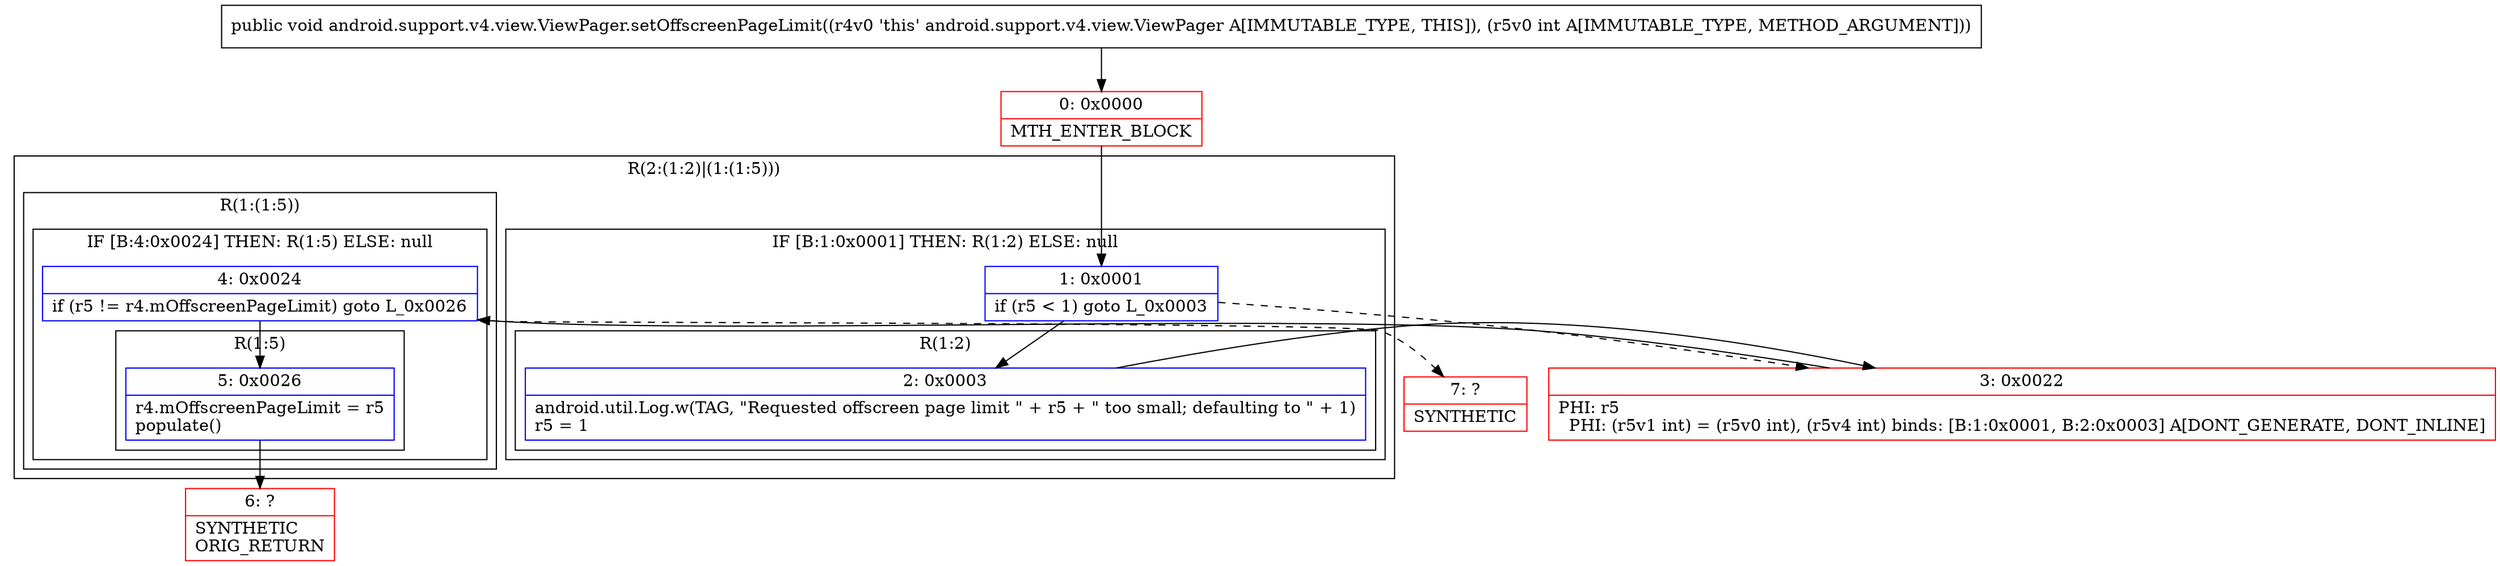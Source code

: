 digraph "CFG forandroid.support.v4.view.ViewPager.setOffscreenPageLimit(I)V" {
subgraph cluster_Region_1213690214 {
label = "R(2:(1:2)|(1:(1:5)))";
node [shape=record,color=blue];
subgraph cluster_IfRegion_1493814752 {
label = "IF [B:1:0x0001] THEN: R(1:2) ELSE: null";
node [shape=record,color=blue];
Node_1 [shape=record,label="{1\:\ 0x0001|if (r5 \< 1) goto L_0x0003\l}"];
subgraph cluster_Region_677736585 {
label = "R(1:2)";
node [shape=record,color=blue];
Node_2 [shape=record,label="{2\:\ 0x0003|android.util.Log.w(TAG, \"Requested offscreen page limit \" + r5 + \" too small; defaulting to \" + 1)\lr5 = 1\l}"];
}
}
subgraph cluster_Region_1539763390 {
label = "R(1:(1:5))";
node [shape=record,color=blue];
subgraph cluster_IfRegion_677997281 {
label = "IF [B:4:0x0024] THEN: R(1:5) ELSE: null";
node [shape=record,color=blue];
Node_4 [shape=record,label="{4\:\ 0x0024|if (r5 != r4.mOffscreenPageLimit) goto L_0x0026\l}"];
subgraph cluster_Region_1066980545 {
label = "R(1:5)";
node [shape=record,color=blue];
Node_5 [shape=record,label="{5\:\ 0x0026|r4.mOffscreenPageLimit = r5\lpopulate()\l}"];
}
}
}
}
Node_0 [shape=record,color=red,label="{0\:\ 0x0000|MTH_ENTER_BLOCK\l}"];
Node_3 [shape=record,color=red,label="{3\:\ 0x0022|PHI: r5 \l  PHI: (r5v1 int) = (r5v0 int), (r5v4 int) binds: [B:1:0x0001, B:2:0x0003] A[DONT_GENERATE, DONT_INLINE]\l}"];
Node_6 [shape=record,color=red,label="{6\:\ ?|SYNTHETIC\lORIG_RETURN\l}"];
Node_7 [shape=record,color=red,label="{7\:\ ?|SYNTHETIC\l}"];
MethodNode[shape=record,label="{public void android.support.v4.view.ViewPager.setOffscreenPageLimit((r4v0 'this' android.support.v4.view.ViewPager A[IMMUTABLE_TYPE, THIS]), (r5v0 int A[IMMUTABLE_TYPE, METHOD_ARGUMENT])) }"];
MethodNode -> Node_0;
Node_1 -> Node_2;
Node_1 -> Node_3[style=dashed];
Node_2 -> Node_3;
Node_4 -> Node_5;
Node_4 -> Node_7[style=dashed];
Node_5 -> Node_6;
Node_0 -> Node_1;
Node_3 -> Node_4;
}

